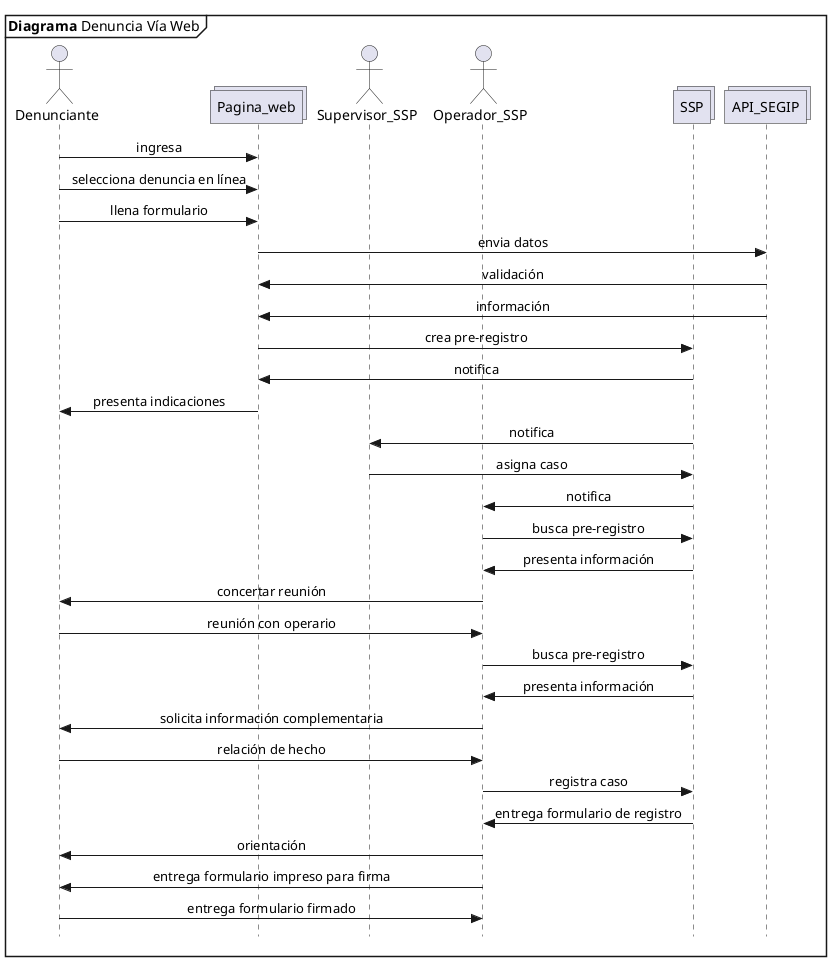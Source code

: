 @startuml Denuncia_web
skinparam Style strictuml
skinparam SequenceMessageAlignment center

mainframe **Diagrama** Denuncia Vía Web

actor Denunciante as pre
collections Pagina_web as web
actor Supervisor_SSP as supssp
actor Operador_SSP as opssp
collections SSP 
collections API_SEGIP as segip

pre -> web : ingresa
pre -> web : selecciona denuncia en línea
pre -> web : llena formulario
web -> segip : envia datos
segip -> web : validación 
segip -> web: información
web->SSP : crea pre-registro
SSP->web : notifica
web->pre : presenta indicaciones
SSP->supssp : notifica
supssp-> SSP : asigna caso
SSP->opssp : notifica
opssp->SSP : busca pre-registro
SSP->opssp : presenta información
opssp->pre : concertar reunión
pre->opssp: reunión con operario
opssp->SSP : busca pre-registro
SSP->opssp : presenta información
opssp -> pre : solicita información complementaria
pre->opssp : relación de hecho
opssp->SSP : registra caso
SSP->opssp : entrega formulario de registro
opssp->pre : orientación
opssp->pre : entrega formulario impreso para firma
pre->opssp : entrega formulario firmado

@enduml